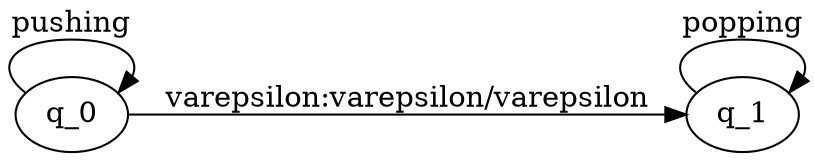 digraph pda2{
	rankdir=LR;
	q_0 -> q_0 [label="pushing"];
	q_0 -> q_1 [label="\varepsilon:\varepsilon/\varepsilon"];
	q_1 -> q_1 [label="popping"];
}
